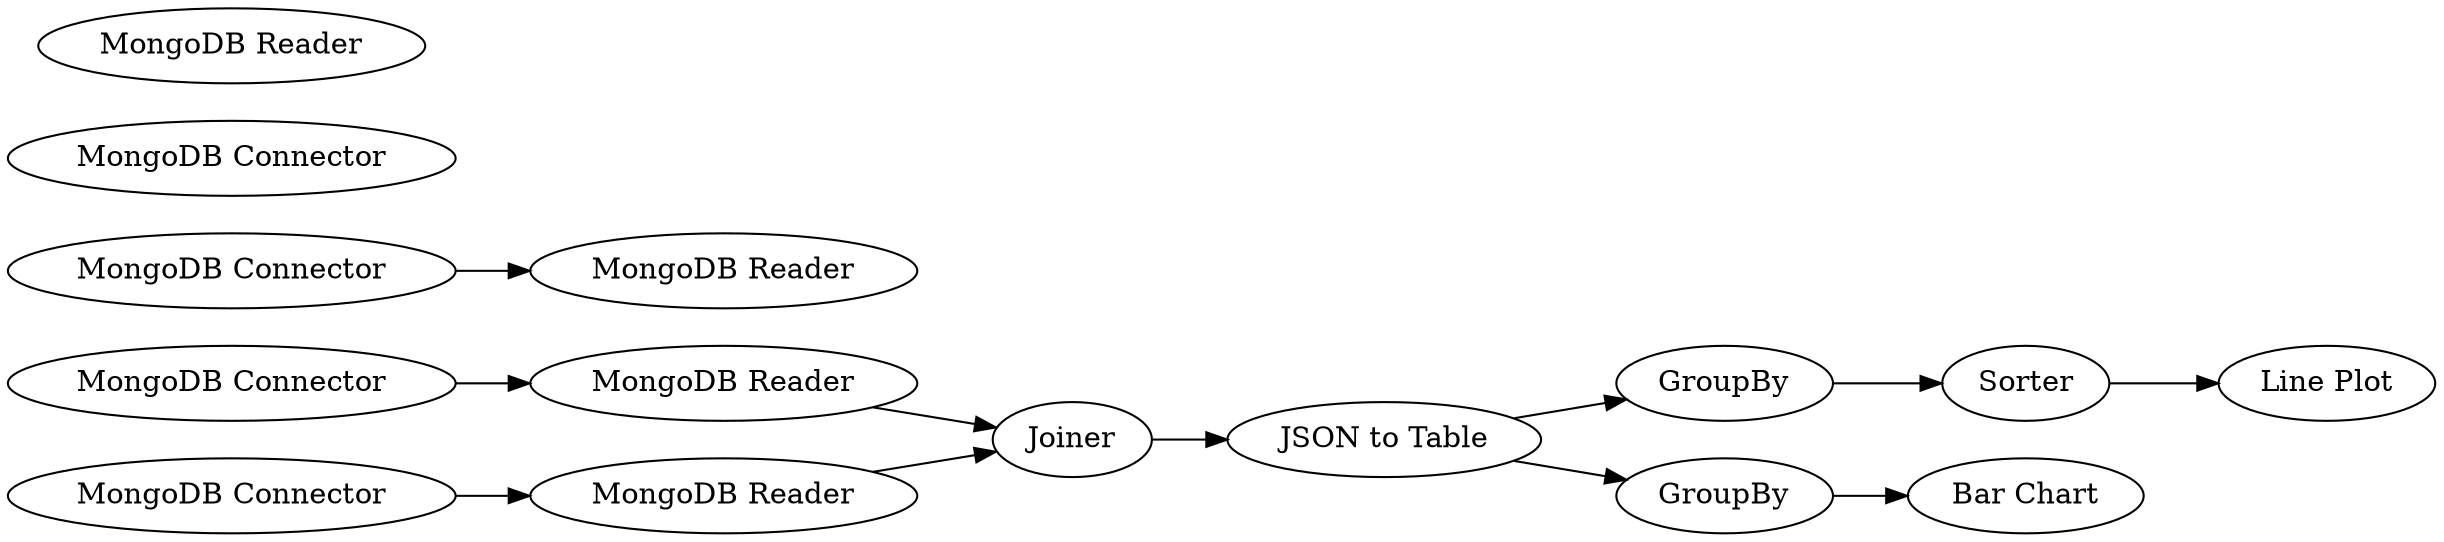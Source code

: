 digraph {
	1 [label="MongoDB Connector"]
	2 [label="MongoDB Reader"]
	4 [label="MongoDB Connector"]
	5 [label="MongoDB Connector"]
	6 [label="MongoDB Connector"]
	7 [label="MongoDB Reader"]
	8 [label="MongoDB Reader"]
	9 [label="MongoDB Reader"]
	11 [label=Joiner]
	12 [label="JSON to Table"]
	14 [label=GroupBy]
	15 [label=Sorter]
	16 [label="Line Plot"]
	18 [label=GroupBy]
	20 [label="Bar Chart"]
	1 -> 8
	4 -> 2
	5 -> 7
	7 -> 11
	8 -> 11
	11 -> 12
	12 -> 14
	12 -> 18
	14 -> 15
	15 -> 16
	18 -> 20
	rankdir=LR
}
